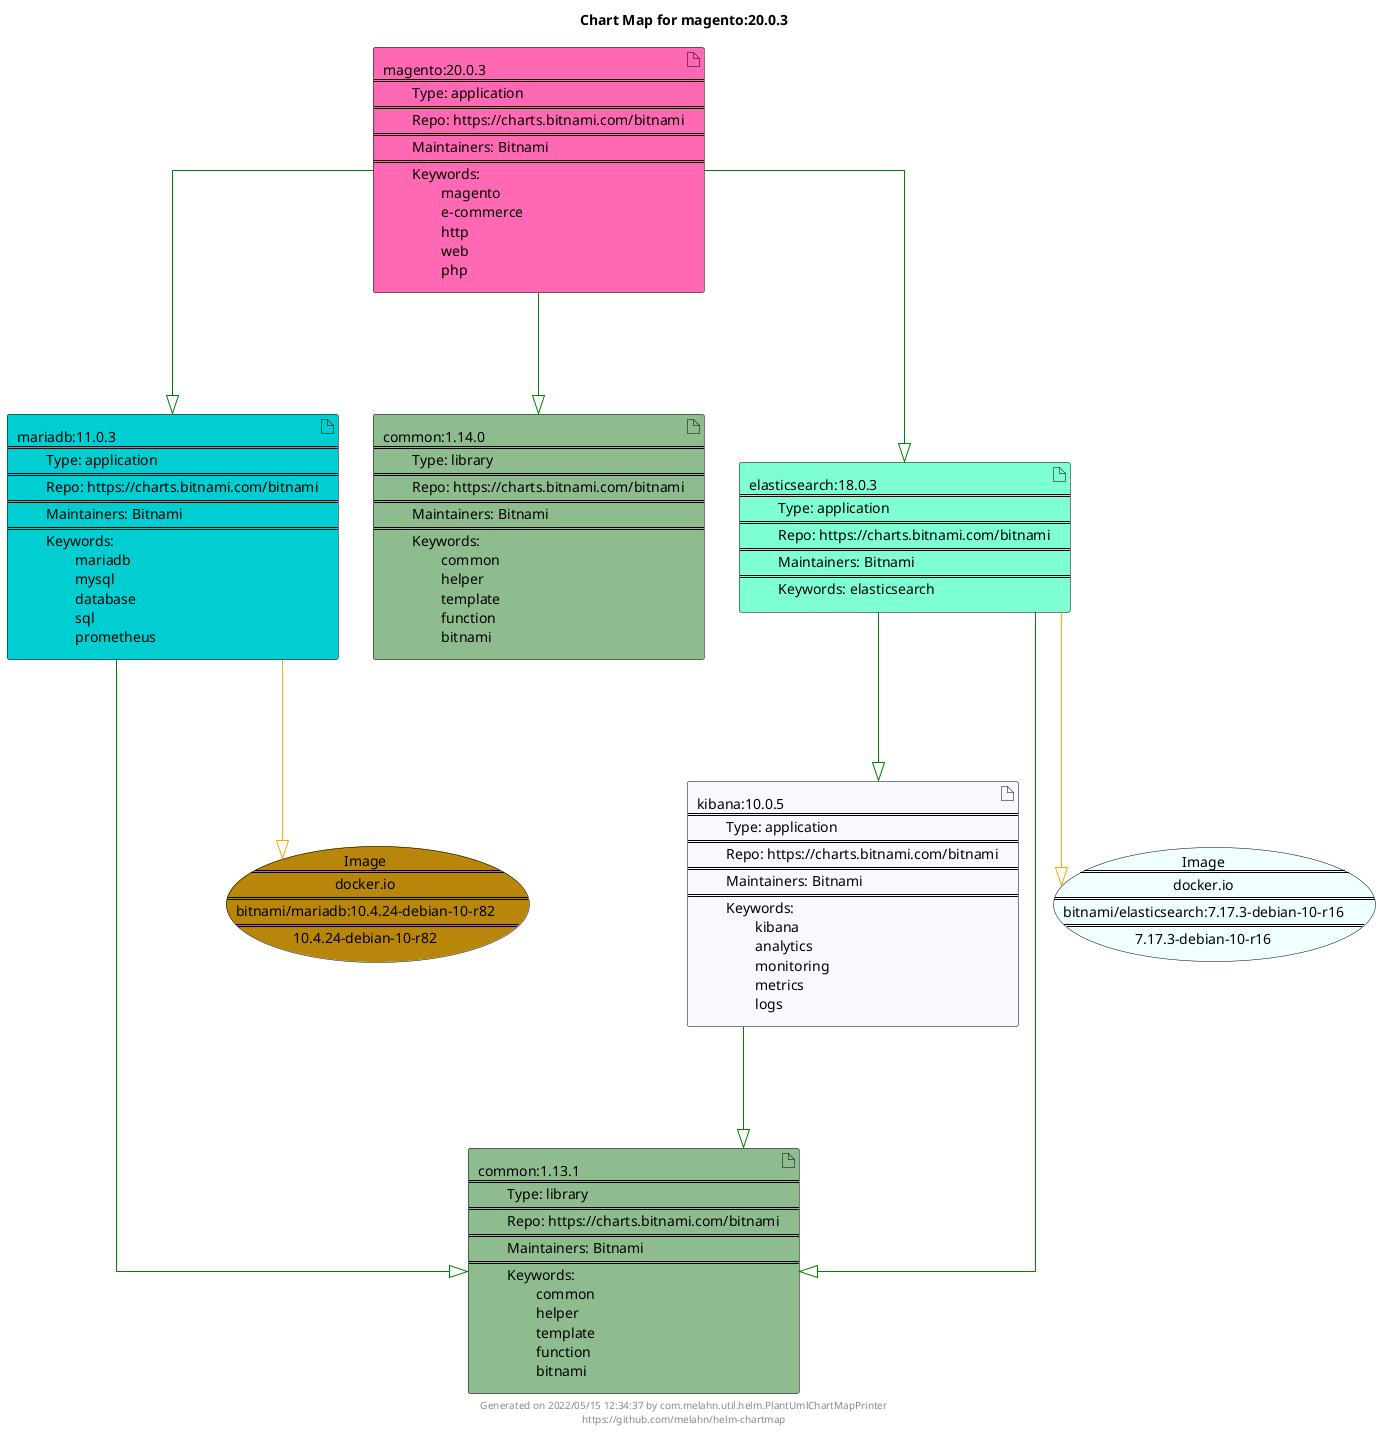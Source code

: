 @startuml
skinparam linetype ortho
skinparam backgroundColor white
skinparam usecaseBorderColor black
skinparam usecaseArrowColor LightSlateGray
skinparam artifactBorderColor black
skinparam artifactArrowColor LightSlateGray

title Chart Map for magento:20.0.3

'There are 6 referenced Helm Charts
artifact "common:1.13.1\n====\n\tType: library\n====\n\tRepo: https://charts.bitnami.com/bitnami\n====\n\tMaintainers: Bitnami\n====\n\tKeywords: \n\t\tcommon\n\t\thelper\n\t\ttemplate\n\t\tfunction\n\t\tbitnami" as common_1_13_1 #DarkSeaGreen
artifact "mariadb:11.0.3\n====\n\tType: application\n====\n\tRepo: https://charts.bitnami.com/bitnami\n====\n\tMaintainers: Bitnami\n====\n\tKeywords: \n\t\tmariadb\n\t\tmysql\n\t\tdatabase\n\t\tsql\n\t\tprometheus" as mariadb_11_0_3 #DarkTurquoise
artifact "magento:20.0.3\n====\n\tType: application\n====\n\tRepo: https://charts.bitnami.com/bitnami\n====\n\tMaintainers: Bitnami\n====\n\tKeywords: \n\t\tmagento\n\t\te-commerce\n\t\thttp\n\t\tweb\n\t\tphp" as magento_20_0_3 #HotPink
artifact "common:1.14.0\n====\n\tType: library\n====\n\tRepo: https://charts.bitnami.com/bitnami\n====\n\tMaintainers: Bitnami\n====\n\tKeywords: \n\t\tcommon\n\t\thelper\n\t\ttemplate\n\t\tfunction\n\t\tbitnami" as common_1_14_0 #DarkSeaGreen
artifact "kibana:10.0.5\n====\n\tType: application\n====\n\tRepo: https://charts.bitnami.com/bitnami\n====\n\tMaintainers: Bitnami\n====\n\tKeywords: \n\t\tkibana\n\t\tanalytics\n\t\tmonitoring\n\t\tmetrics\n\t\tlogs" as kibana_10_0_5 #GhostWhite
artifact "elasticsearch:18.0.3\n====\n\tType: application\n====\n\tRepo: https://charts.bitnami.com/bitnami\n====\n\tMaintainers: Bitnami\n====\n\tKeywords: elasticsearch" as elasticsearch_18_0_3 #Aquamarine

'There are 2 referenced Docker Images
usecase "Image\n====\ndocker.io\n====\nbitnami/elasticsearch:7.17.3-debian-10-r16\n====\n7.17.3-debian-10-r16" as docker_io_bitnami_elasticsearch_7_17_3_debian_10_r16 #Azure
usecase "Image\n====\ndocker.io\n====\nbitnami/mariadb:10.4.24-debian-10-r82\n====\n10.4.24-debian-10-r82" as docker_io_bitnami_mariadb_10_4_24_debian_10_r82 #DarkGoldenRod

'Chart Dependencies
magento_20_0_3--[#green]-|>common_1_14_0
magento_20_0_3--[#green]-|>elasticsearch_18_0_3
elasticsearch_18_0_3--[#green]-|>kibana_10_0_5
kibana_10_0_5--[#green]-|>common_1_13_1
elasticsearch_18_0_3--[#green]-|>common_1_13_1
magento_20_0_3--[#green]-|>mariadb_11_0_3
mariadb_11_0_3--[#green]-|>common_1_13_1
mariadb_11_0_3--[#orange]-|>docker_io_bitnami_mariadb_10_4_24_debian_10_r82
elasticsearch_18_0_3--[#orange]-|>docker_io_bitnami_elasticsearch_7_17_3_debian_10_r16

center footer Generated on 2022/05/15 12:34:37 by com.melahn.util.helm.PlantUmlChartMapPrinter\nhttps://github.com/melahn/helm-chartmap
@enduml
